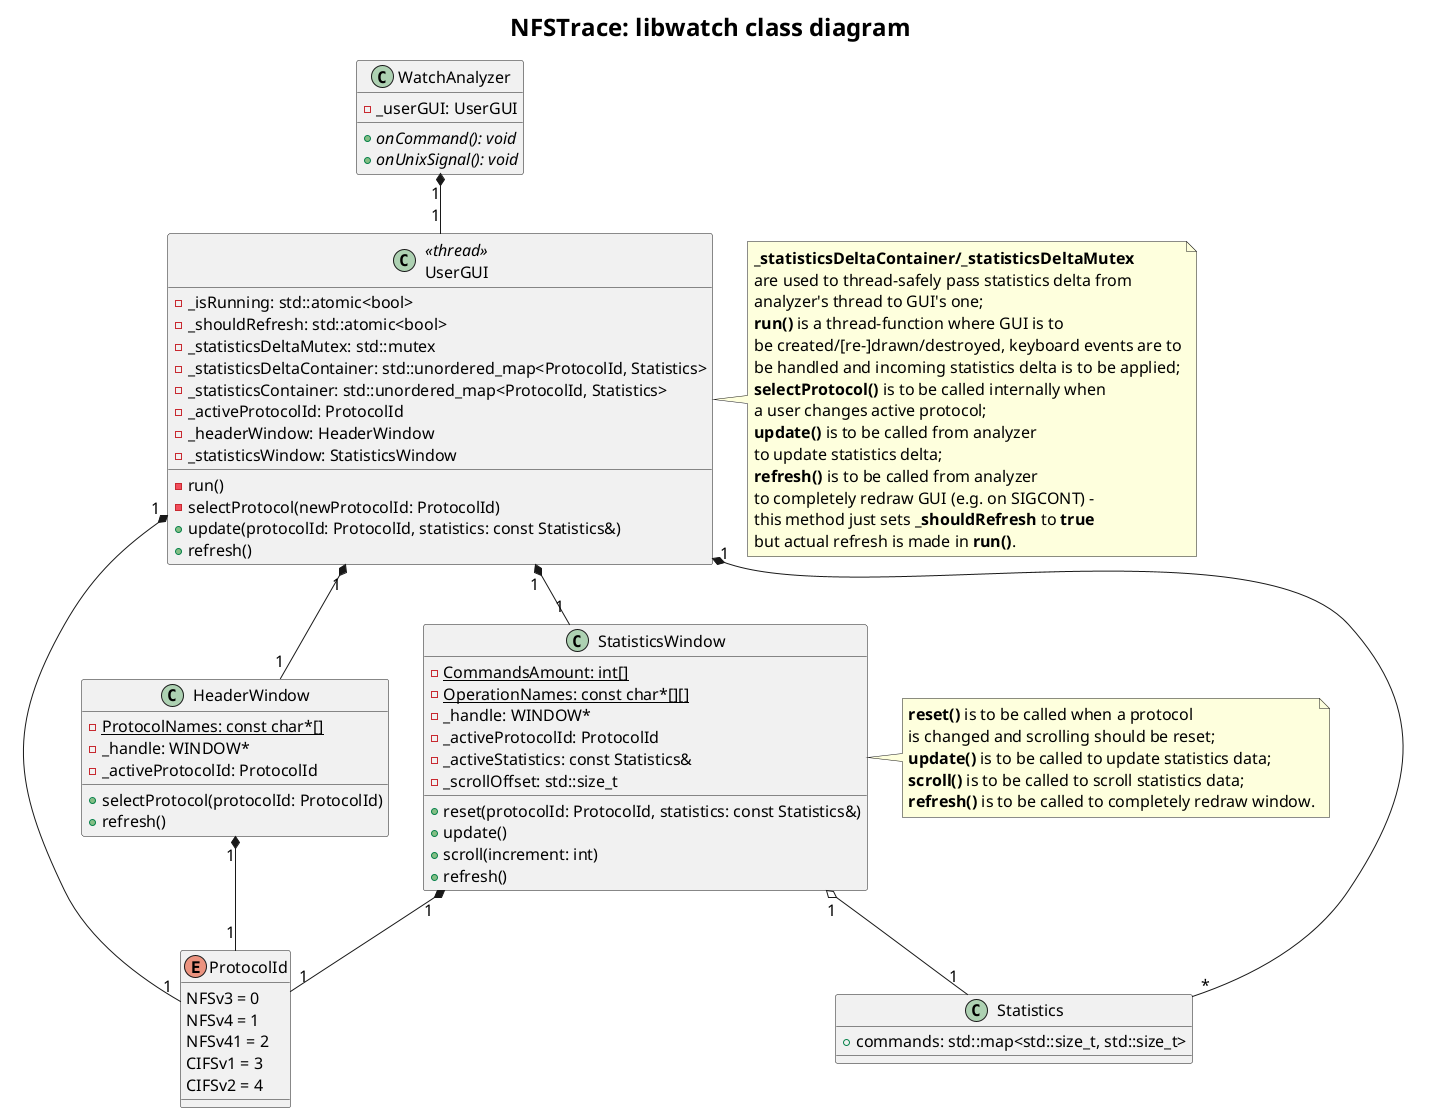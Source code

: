 @startuml
skinparam titleFontSize 24
skinparam defaultFontSize 16
title NFSTrace: libwatch class diagram

enum ProtocolId {
  NFSv3 = 0
  NFSv4 = 1
  NFSv41 = 2
  CIFSv1 = 3
  CIFSv2 = 4
}

class Statistics {
  + commands: std::map<std::size_t, std::size_t>
}

class WatchAnalyzer {
  - _userGUI: UserGUI
  + {abstract} onCommand(): void
  + {abstract} onUnixSignal(): void
}

class UserGUI << thread >> {
  - _isRunning: std::atomic<bool>
  - _shouldRefresh: std::atomic<bool>
  - _statisticsDeltaMutex: std::mutex
  - _statisticsDeltaContainer: std::unordered_map<ProtocolId, Statistics>
  - _statisticsContainer: std::unordered_map<ProtocolId, Statistics>
  - _activeProtocolId: ProtocolId
  - _headerWindow: HeaderWindow
  - _statisticsWindow: StatisticsWindow
  - run()
  - selectProtocol(newProtocolId: ProtocolId)
  + update(protocolId: ProtocolId, statistics: const Statistics&)
  + refresh()
}

note right of UserGUI
  <b>_statisticsDeltaContainer/_statisticsDeltaMutex</b>
  are used to thread-safely pass statistics delta from
  analyzer's thread to GUI's one;
  <b>run()</b> is a thread-function where GUI is to
  be created/[re-]drawn/destroyed, keyboard events are to
  be handled and incoming statistics delta is to be applied;
  <b>selectProtocol()</b> is to be called internally when
  a user changes active protocol;
  <b>update()</b> is to be called from analyzer
  to update statistics delta;
  <b>refresh()</b> is to be called from analyzer
  to completely redraw GUI (e.g. on SIGCONT) -
  this method just sets <b>_shouldRefresh</b> to <b>true</b>
  but actual refresh is made in <b>run()</b>.
end note

class HeaderWindow {
  - {static} ProtocolNames: const char*[]
  - _handle: WINDOW*
  - _activeProtocolId: ProtocolId
  + selectProtocol(protocolId: ProtocolId)
  + refresh()
}

class StatisticsWindow {
  - {static} CommandsAmount: int[]
  - {static} OperationNames: const char*[][]
  - _handle: WINDOW*
  - _activeProtocolId: ProtocolId
  - _activeStatistics: const Statistics&
  - _scrollOffset: std::size_t
  + reset(protocolId: ProtocolId, statistics: const Statistics&)
  + update()
  + scroll(increment: int)
  + refresh()
}

note right of StatisticsWindow
  <b>reset()</b> is to be called when a protocol
  is changed and scrolling should be reset;
  <b>update()</b> is to be called to update statistics data;
  <b>scroll()</b> is to be called to scroll statistics data;
  <b>refresh()</b> is to be called to completely redraw window.
end note

WatchAnalyzer "1" *-- "1" UserGUI
UserGUI "1" *-- "1" HeaderWindow
UserGUI "1" *-- "1" StatisticsWindow
UserGUI "1" *-- "1" ProtocolId
UserGUI "1" *-- "*" Statistics
HeaderWindow "1" *-- "1" ProtocolId
StatisticsWindow "1" o-- "1" Statistics
StatisticsWindow "1" *-- "1" ProtocolId
@enduml

